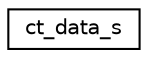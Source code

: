 digraph "Graphical Class Hierarchy"
{
 // LATEX_PDF_SIZE
  edge [fontname="Helvetica",fontsize="10",labelfontname="Helvetica",labelfontsize="10"];
  node [fontname="Helvetica",fontsize="10",shape=record];
  rankdir="LR";
  Node0 [label="ct_data_s",height=0.2,width=0.4,color="black", fillcolor="white", style="filled",URL="$structct__data__s.html",tooltip=" "];
}
